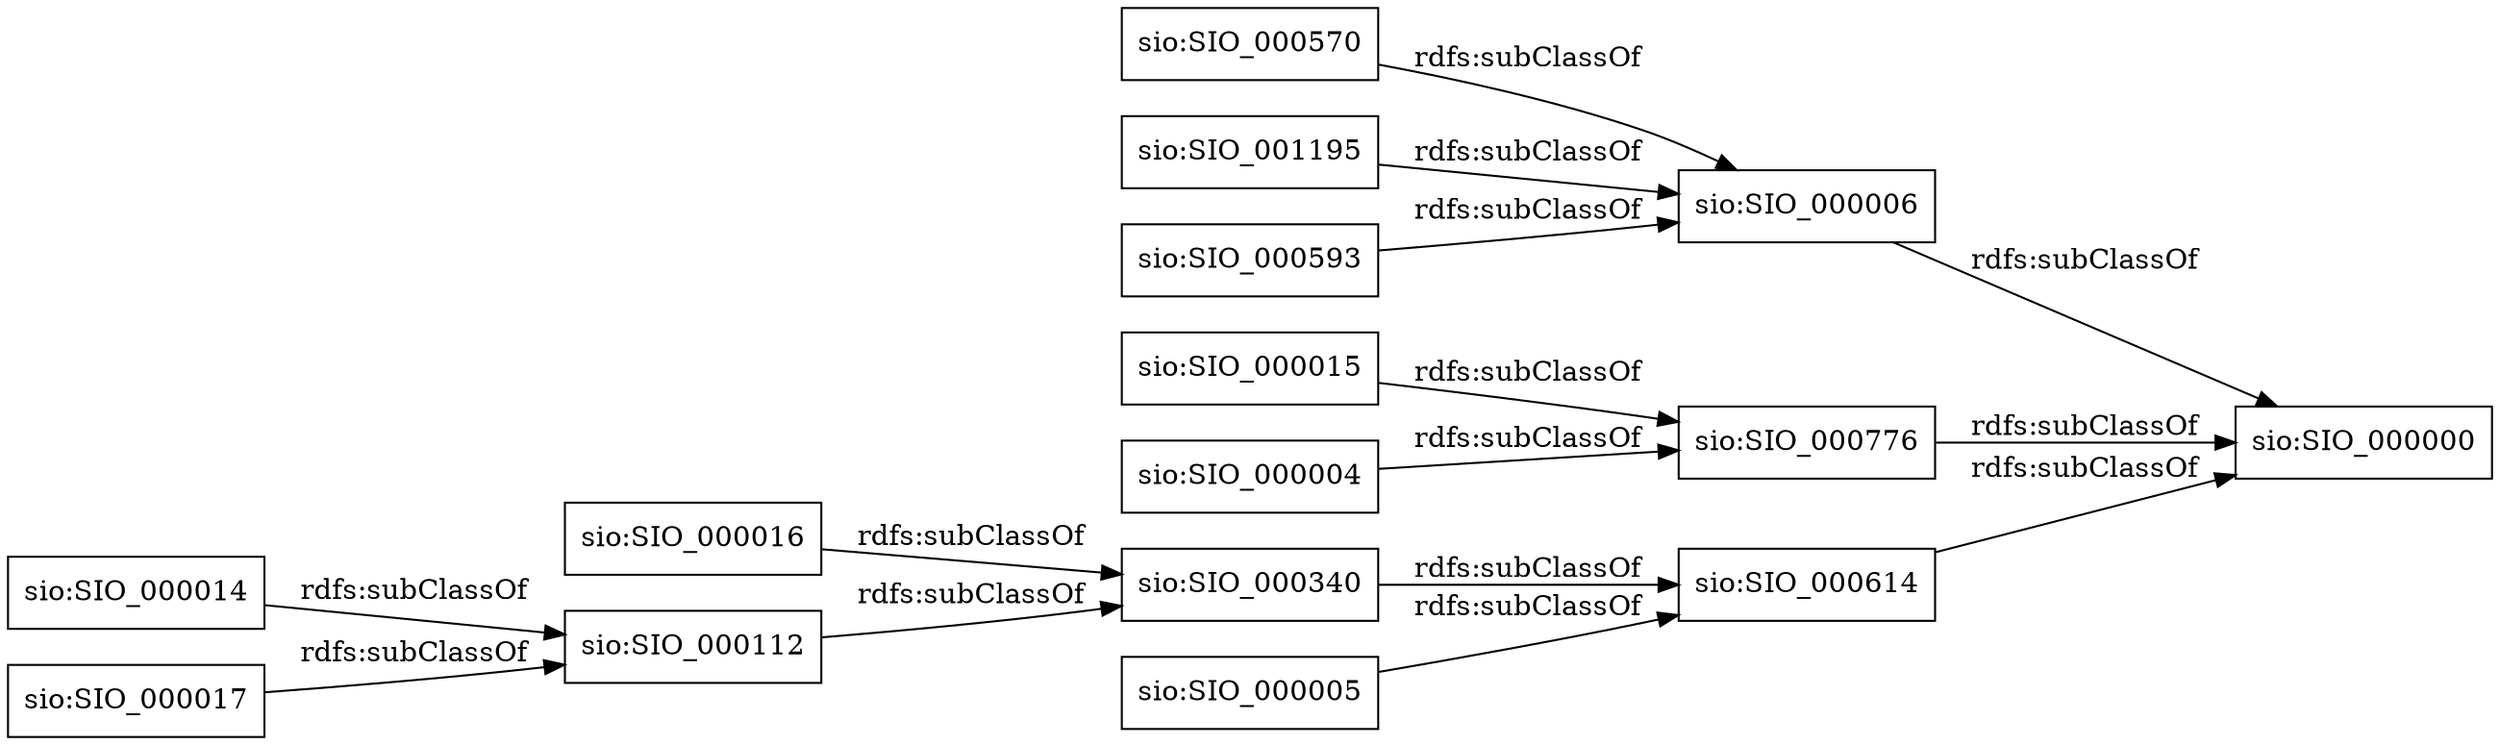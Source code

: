 digraph ar2dtool_diagram { 
rankdir=LR;
size="1000"
node [shape = rectangle, color="black"]; "sio:SIO_000015" "sio:SIO_000776" "sio:SIO_000016" "sio:SIO_000000" "sio:SIO_000004" "sio:SIO_000014" "sio:SIO_000017" "sio:SIO_001195" "sio:SIO_000593" "sio:SIO_000006" "sio:SIO_000340" "sio:SIO_000614" "sio:SIO_000112" "sio:SIO_000005" "sio:SIO_000570" ; /*classes style*/
	"sio:SIO_000570" -> "sio:SIO_000006" [ label = "rdfs:subClassOf" ];
	"sio:SIO_000112" -> "sio:SIO_000340" [ label = "rdfs:subClassOf" ];
	"sio:SIO_000016" -> "sio:SIO_000340" [ label = "rdfs:subClassOf" ];
	"sio:SIO_000005" -> "sio:SIO_000614" [ label = "rdfs:subClassOf" ];
	"sio:SIO_000340" -> "sio:SIO_000614" [ label = "rdfs:subClassOf" ];
	"sio:SIO_000014" -> "sio:SIO_000112" [ label = "rdfs:subClassOf" ];
	"sio:SIO_000593" -> "sio:SIO_000006" [ label = "rdfs:subClassOf" ];
	"sio:SIO_000017" -> "sio:SIO_000112" [ label = "rdfs:subClassOf" ];
	"sio:SIO_000006" -> "sio:SIO_000000" [ label = "rdfs:subClassOf" ];
	"sio:SIO_001195" -> "sio:SIO_000006" [ label = "rdfs:subClassOf" ];
	"sio:SIO_000776" -> "sio:SIO_000000" [ label = "rdfs:subClassOf" ];
	"sio:SIO_000015" -> "sio:SIO_000776" [ label = "rdfs:subClassOf" ];
	"sio:SIO_000004" -> "sio:SIO_000776" [ label = "rdfs:subClassOf" ];
	"sio:SIO_000614" -> "sio:SIO_000000" [ label = "rdfs:subClassOf" ];

}

